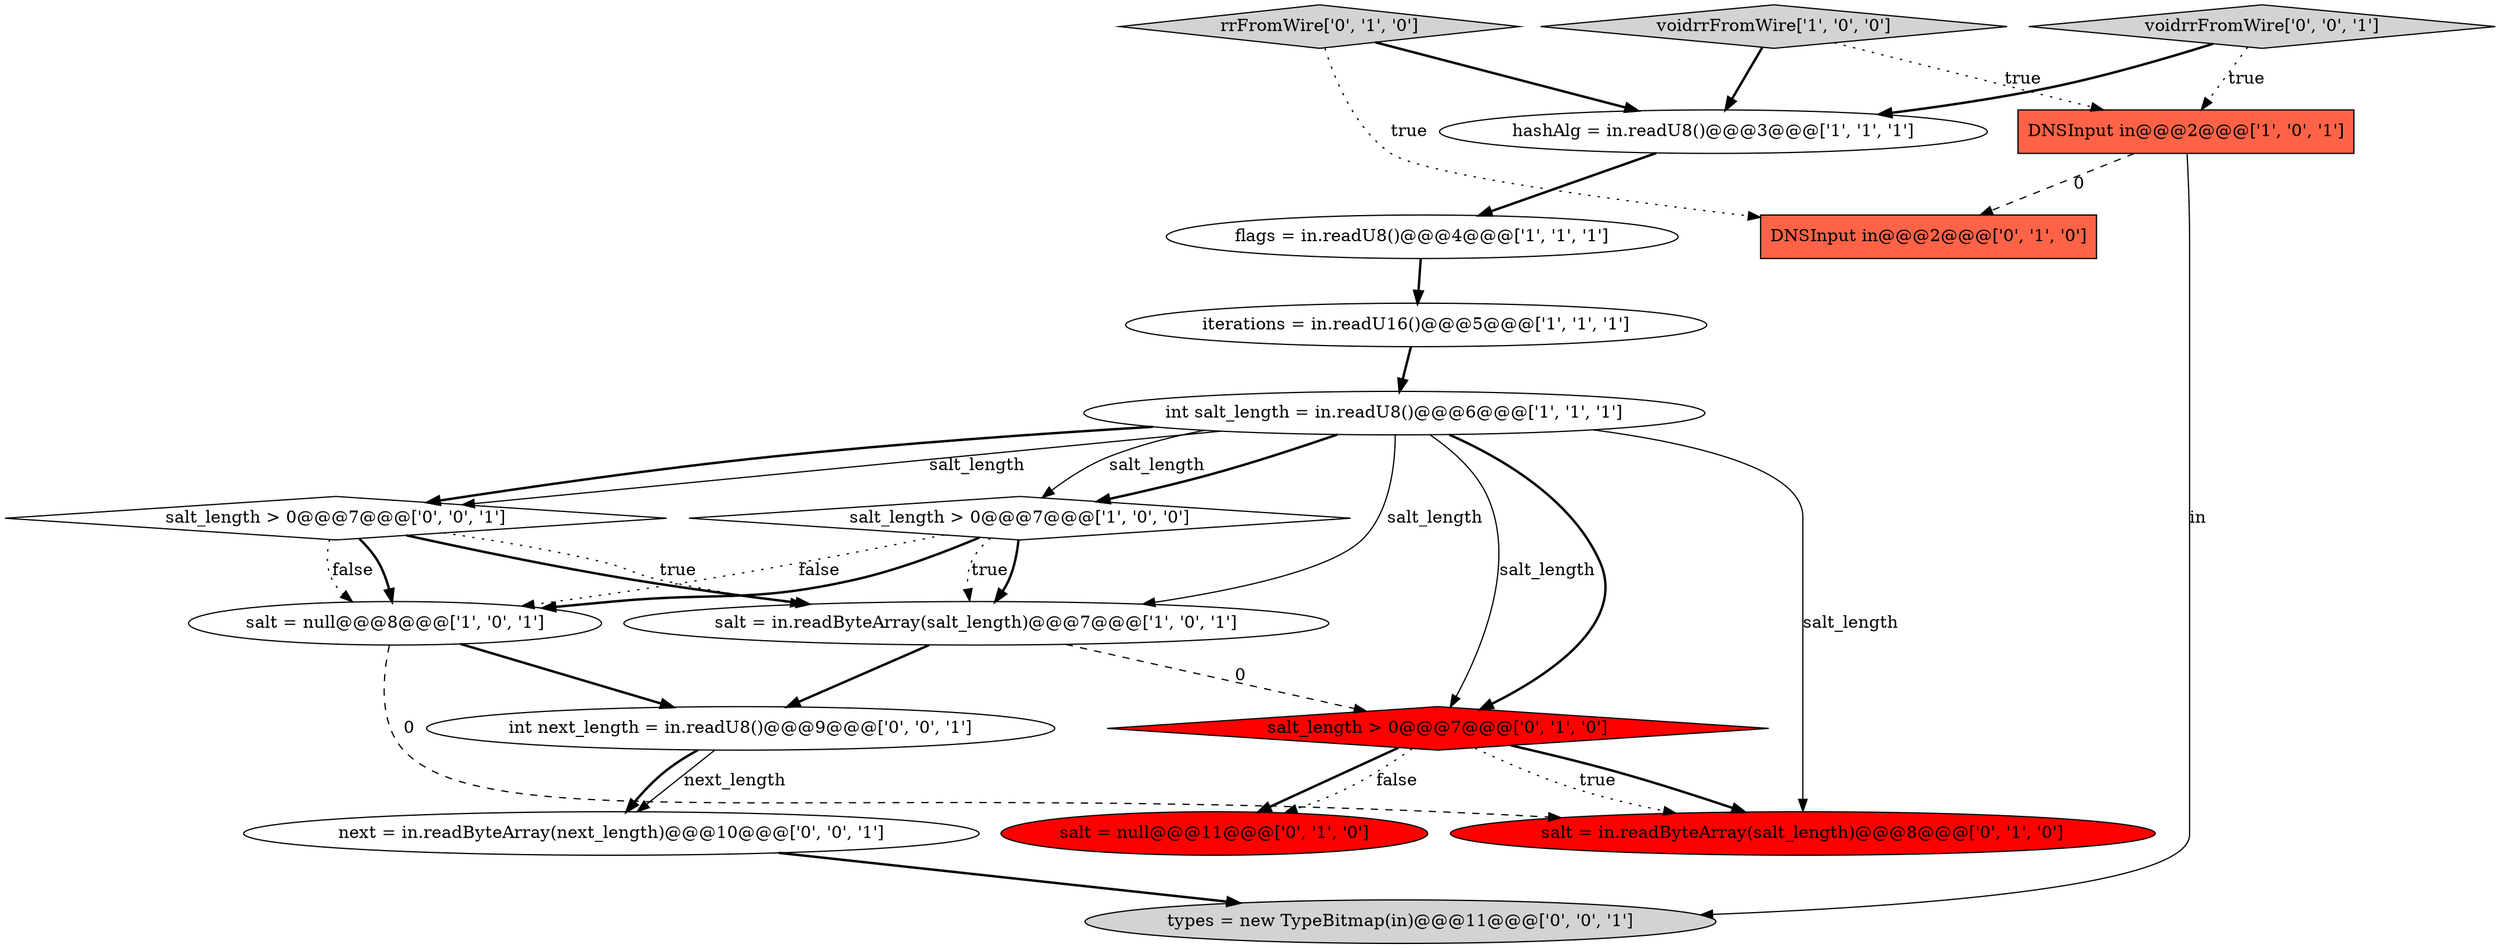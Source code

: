 digraph {
14 [style = filled, label = "next = in.readByteArray(next_length)@@@10@@@['0', '0', '1']", fillcolor = white, shape = ellipse image = "AAA0AAABBB3BBB"];
16 [style = filled, label = "int next_length = in.readU8()@@@9@@@['0', '0', '1']", fillcolor = white, shape = ellipse image = "AAA0AAABBB3BBB"];
18 [style = filled, label = "types = new TypeBitmap(in)@@@11@@@['0', '0', '1']", fillcolor = lightgray, shape = ellipse image = "AAA0AAABBB3BBB"];
7 [style = filled, label = "DNSInput in@@@2@@@['1', '0', '1']", fillcolor = tomato, shape = box image = "AAA0AAABBB1BBB"];
2 [style = filled, label = "hashAlg = in.readU8()@@@3@@@['1', '1', '1']", fillcolor = white, shape = ellipse image = "AAA0AAABBB1BBB"];
9 [style = filled, label = "salt = null@@@11@@@['0', '1', '0']", fillcolor = red, shape = ellipse image = "AAA1AAABBB2BBB"];
1 [style = filled, label = "salt = null@@@8@@@['1', '0', '1']", fillcolor = white, shape = ellipse image = "AAA0AAABBB1BBB"];
6 [style = filled, label = "salt_length > 0@@@7@@@['1', '0', '0']", fillcolor = white, shape = diamond image = "AAA0AAABBB1BBB"];
10 [style = filled, label = "rrFromWire['0', '1', '0']", fillcolor = lightgray, shape = diamond image = "AAA0AAABBB2BBB"];
17 [style = filled, label = "salt_length > 0@@@7@@@['0', '0', '1']", fillcolor = white, shape = diamond image = "AAA0AAABBB3BBB"];
12 [style = filled, label = "DNSInput in@@@2@@@['0', '1', '0']", fillcolor = tomato, shape = box image = "AAA1AAABBB2BBB"];
13 [style = filled, label = "salt = in.readByteArray(salt_length)@@@8@@@['0', '1', '0']", fillcolor = red, shape = ellipse image = "AAA1AAABBB2BBB"];
8 [style = filled, label = "salt = in.readByteArray(salt_length)@@@7@@@['1', '0', '1']", fillcolor = white, shape = ellipse image = "AAA0AAABBB1BBB"];
3 [style = filled, label = "iterations = in.readU16()@@@5@@@['1', '1', '1']", fillcolor = white, shape = ellipse image = "AAA0AAABBB1BBB"];
0 [style = filled, label = "flags = in.readU8()@@@4@@@['1', '1', '1']", fillcolor = white, shape = ellipse image = "AAA0AAABBB1BBB"];
4 [style = filled, label = "voidrrFromWire['1', '0', '0']", fillcolor = lightgray, shape = diamond image = "AAA0AAABBB1BBB"];
11 [style = filled, label = "salt_length > 0@@@7@@@['0', '1', '0']", fillcolor = red, shape = diamond image = "AAA1AAABBB2BBB"];
15 [style = filled, label = "voidrrFromWire['0', '0', '1']", fillcolor = lightgray, shape = diamond image = "AAA0AAABBB3BBB"];
5 [style = filled, label = "int salt_length = in.readU8()@@@6@@@['1', '1', '1']", fillcolor = white, shape = ellipse image = "AAA0AAABBB1BBB"];
0->3 [style = bold, label=""];
17->8 [style = bold, label=""];
8->16 [style = bold, label=""];
15->2 [style = bold, label=""];
10->12 [style = dotted, label="true"];
17->1 [style = bold, label=""];
5->8 [style = solid, label="salt_length"];
4->7 [style = dotted, label="true"];
4->2 [style = bold, label=""];
11->13 [style = dotted, label="true"];
15->7 [style = dotted, label="true"];
11->9 [style = bold, label=""];
5->17 [style = bold, label=""];
5->11 [style = solid, label="salt_length"];
5->13 [style = solid, label="salt_length"];
1->13 [style = dashed, label="0"];
5->17 [style = solid, label="salt_length"];
6->1 [style = bold, label=""];
17->8 [style = dotted, label="true"];
7->18 [style = solid, label="in"];
3->5 [style = bold, label=""];
2->0 [style = bold, label=""];
5->6 [style = bold, label=""];
1->16 [style = bold, label=""];
16->14 [style = solid, label="next_length"];
6->8 [style = dotted, label="true"];
11->9 [style = dotted, label="false"];
11->13 [style = bold, label=""];
6->8 [style = bold, label=""];
17->1 [style = dotted, label="false"];
7->12 [style = dashed, label="0"];
16->14 [style = bold, label=""];
14->18 [style = bold, label=""];
10->2 [style = bold, label=""];
5->11 [style = bold, label=""];
8->11 [style = dashed, label="0"];
6->1 [style = dotted, label="false"];
5->6 [style = solid, label="salt_length"];
}
